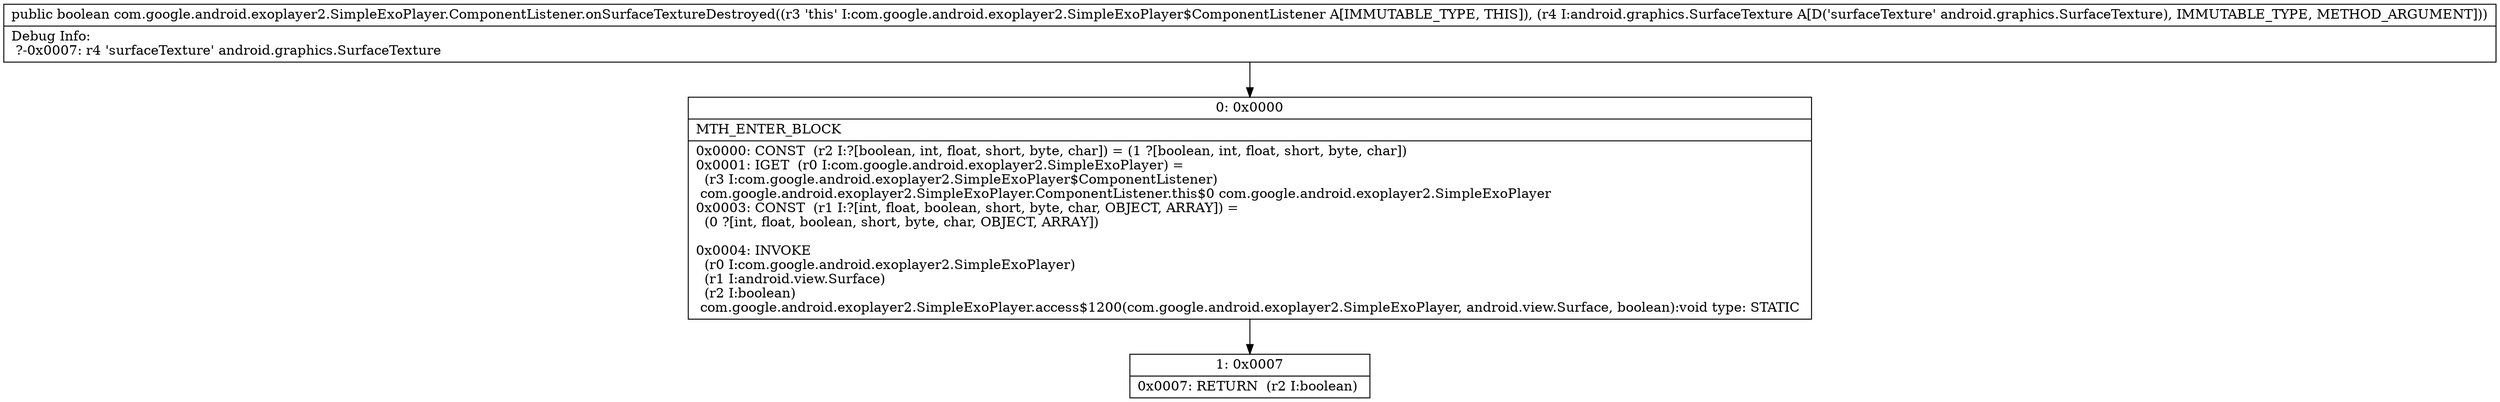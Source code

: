 digraph "CFG forcom.google.android.exoplayer2.SimpleExoPlayer.ComponentListener.onSurfaceTextureDestroyed(Landroid\/graphics\/SurfaceTexture;)Z" {
Node_0 [shape=record,label="{0\:\ 0x0000|MTH_ENTER_BLOCK\l|0x0000: CONST  (r2 I:?[boolean, int, float, short, byte, char]) = (1 ?[boolean, int, float, short, byte, char]) \l0x0001: IGET  (r0 I:com.google.android.exoplayer2.SimpleExoPlayer) = \l  (r3 I:com.google.android.exoplayer2.SimpleExoPlayer$ComponentListener)\l com.google.android.exoplayer2.SimpleExoPlayer.ComponentListener.this$0 com.google.android.exoplayer2.SimpleExoPlayer \l0x0003: CONST  (r1 I:?[int, float, boolean, short, byte, char, OBJECT, ARRAY]) = \l  (0 ?[int, float, boolean, short, byte, char, OBJECT, ARRAY])\l \l0x0004: INVOKE  \l  (r0 I:com.google.android.exoplayer2.SimpleExoPlayer)\l  (r1 I:android.view.Surface)\l  (r2 I:boolean)\l com.google.android.exoplayer2.SimpleExoPlayer.access$1200(com.google.android.exoplayer2.SimpleExoPlayer, android.view.Surface, boolean):void type: STATIC \l}"];
Node_1 [shape=record,label="{1\:\ 0x0007|0x0007: RETURN  (r2 I:boolean) \l}"];
MethodNode[shape=record,label="{public boolean com.google.android.exoplayer2.SimpleExoPlayer.ComponentListener.onSurfaceTextureDestroyed((r3 'this' I:com.google.android.exoplayer2.SimpleExoPlayer$ComponentListener A[IMMUTABLE_TYPE, THIS]), (r4 I:android.graphics.SurfaceTexture A[D('surfaceTexture' android.graphics.SurfaceTexture), IMMUTABLE_TYPE, METHOD_ARGUMENT]))  | Debug Info:\l  ?\-0x0007: r4 'surfaceTexture' android.graphics.SurfaceTexture\l}"];
MethodNode -> Node_0;
Node_0 -> Node_1;
}

